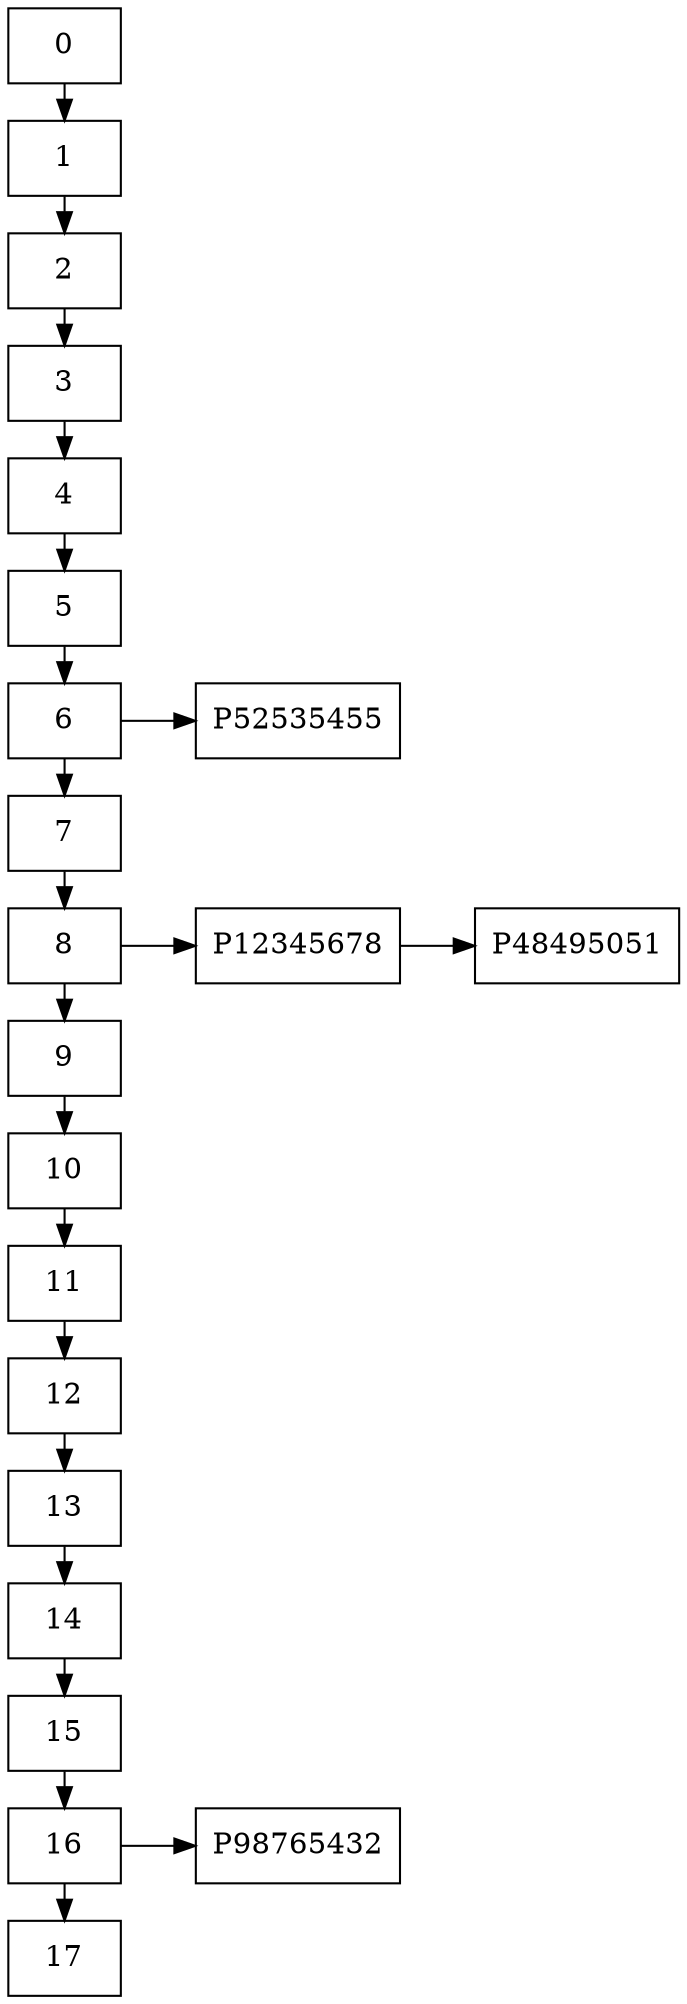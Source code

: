 digraph G {
rankdir=LR;

 node [shape=box];
node0[label="0" shape=box];
node1[label="1" shape=box];
node2[label="2" shape=box];
node3[label="3" shape=box];
node4[label="4" shape=box];
node5[label="5" shape=box];
node6[label="6" shape=box];
node7[label="7" shape=box];
node8[label="8" shape=box];
node9[label="9" shape=box];
node10[label="10" shape=box];
node11[label="11" shape=box];
node12[label="12" shape=box];
node13[label="13" shape=box];
node14[label="14" shape=box];
node15[label="15" shape=box];
node16[label="16" shape=box];
node17[label="17" shape=box];
{rank =same; node0 node1 node2 node3 node4 node5 node6 node7 node8 node9 node10 node11 node12 node13 node14 node15 node16 node17}node0 -> node1;
node1 -> node2;
node2 -> node3;
node3 -> node4;
node4 -> node5;
node5 -> node6;
node6 -> node7;
node7 -> node8;
node8 -> node9;
node9 -> node10;
node10 -> node11;
node11 -> node12;
node12 -> node13;
node13 -> node14;
node14 -> node15;
node15 -> node16;
node16 -> node17;

P52535455 [label="P52535455" , shape=box];
P12345678 [label="P12345678" , shape=box];
P48495051 [label="P48495051" , shape=box];
P98765432 [label="P98765432" , shape=box];
node6 -> P52535455;
node8 -> P12345678 -> P48495051;
node16 -> P98765432;
}

